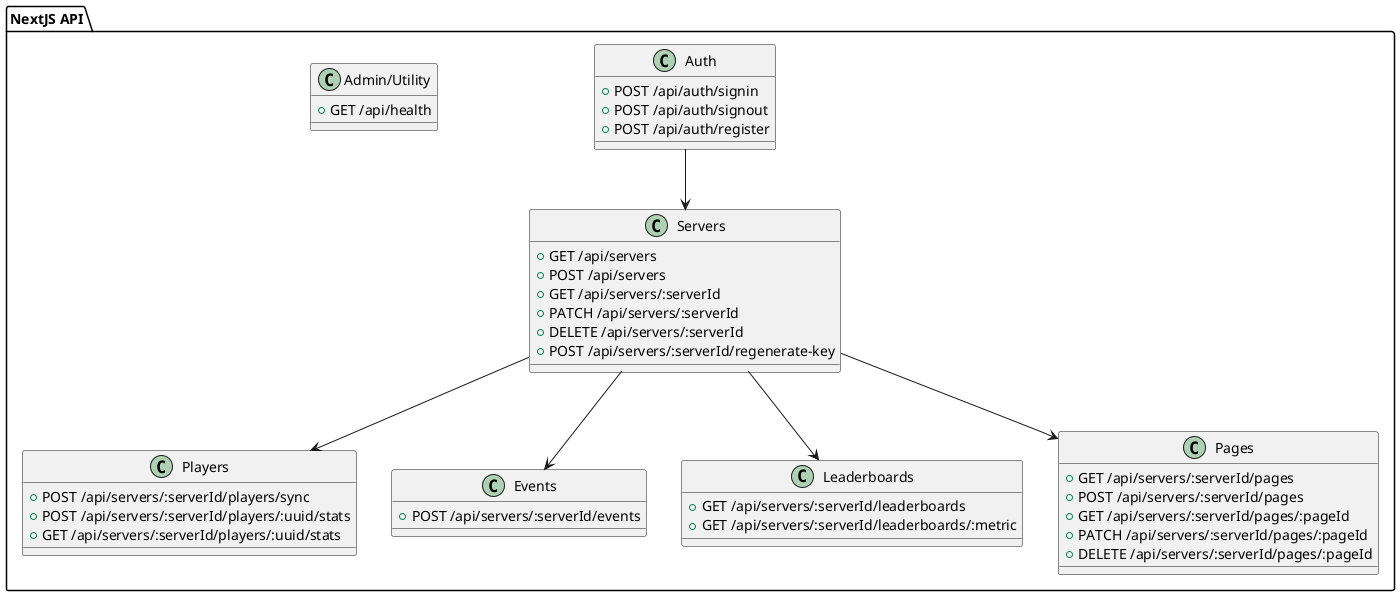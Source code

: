 @startuml
!define RECTANGLE class

package "NextJS API" {
 
    class "Auth" {
        +POST /api/auth/signin
        +POST /api/auth/signout
        +POST /api/auth/register
    }

    class "Servers" {
        +GET /api/servers
        +POST /api/servers
        +GET /api/servers/:serverId
        +PATCH /api/servers/:serverId
        +DELETE /api/servers/:serverId
        +POST /api/servers/:serverId/regenerate-key
    }

    class "Players" {
        +POST /api/servers/:serverId/players/sync
        +POST /api/servers/:serverId/players/:uuid/stats
        +GET /api/servers/:serverId/players/:uuid/stats
    }

    class "Events" {
        +POST /api/servers/:serverId/events
    }

    class "Leaderboards" {
        +GET /api/servers/:serverId/leaderboards
        +GET /api/servers/:serverId/leaderboards/:metric
    }

    class "Pages" {
        +GET /api/servers/:serverId/pages
        +POST /api/servers/:serverId/pages
        +GET /api/servers/:serverId/pages/:pageId
        +PATCH /api/servers/:serverId/pages/:pageId
        +DELETE /api/servers/:serverId/pages/:pageId
    }

    class "Admin/Utility" {
        +GET /api/health
    }

' note of "NextJS API"
' NextJS API = Backend API (REST) handling plugin & frontend requests
' api prefix = /api
' end note
}



"Auth" --> "Servers"
"Servers" --> "Players"
"Servers" --> "Events"
"Servers" --> "Leaderboards"
"Servers" --> "Pages"
@enduml
